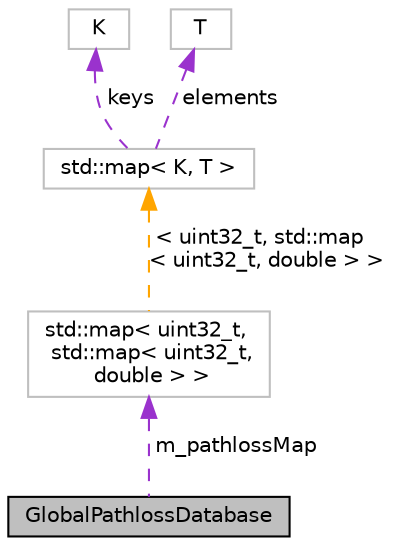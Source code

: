 digraph "GlobalPathlossDatabase"
{
 // LATEX_PDF_SIZE
  edge [fontname="Helvetica",fontsize="10",labelfontname="Helvetica",labelfontsize="10"];
  node [fontname="Helvetica",fontsize="10",shape=record];
  Node1 [label="GlobalPathlossDatabase",height=0.2,width=0.4,color="black", fillcolor="grey75", style="filled", fontcolor="black",tooltip="Store the last pathloss value for each TX-RX pair."];
  Node2 -> Node1 [dir="back",color="darkorchid3",fontsize="10",style="dashed",label=" m_pathlossMap" ,fontname="Helvetica"];
  Node2 [label="std::map\< uint32_t,\l std::map\< uint32_t,\l double \> \>",height=0.2,width=0.4,color="grey75", fillcolor="white", style="filled",tooltip=" "];
  Node3 -> Node2 [dir="back",color="orange",fontsize="10",style="dashed",label=" \< uint32_t, std::map\l\< uint32_t, double \> \>" ,fontname="Helvetica"];
  Node3 [label="std::map\< K, T \>",height=0.2,width=0.4,color="grey75", fillcolor="white", style="filled",tooltip=" "];
  Node4 -> Node3 [dir="back",color="darkorchid3",fontsize="10",style="dashed",label=" keys" ,fontname="Helvetica"];
  Node4 [label="K",height=0.2,width=0.4,color="grey75", fillcolor="white", style="filled",tooltip=" "];
  Node5 -> Node3 [dir="back",color="darkorchid3",fontsize="10",style="dashed",label=" elements" ,fontname="Helvetica"];
  Node5 [label="T",height=0.2,width=0.4,color="grey75", fillcolor="white", style="filled",tooltip=" "];
}
